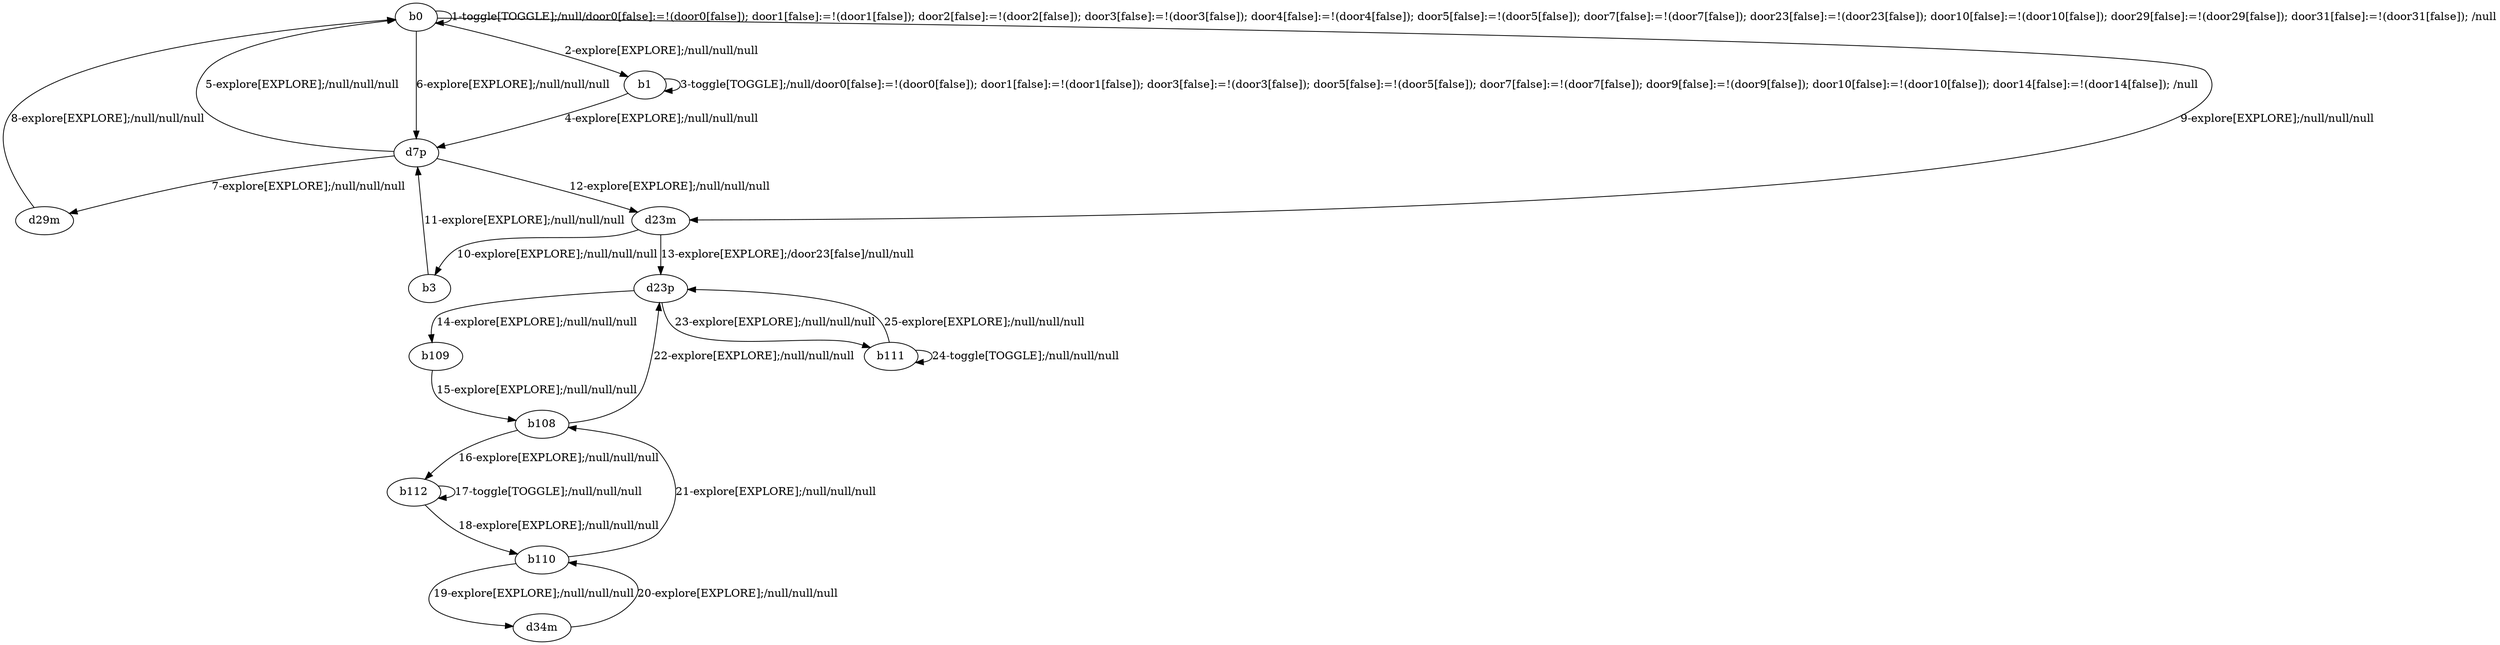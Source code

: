 # Total number of goals covered by this test: 2
# b110 --> d34m
# b112 --> b110

digraph g {
"b0" -> "b0" [label = "1-toggle[TOGGLE];/null/door0[false]:=!(door0[false]); door1[false]:=!(door1[false]); door2[false]:=!(door2[false]); door3[false]:=!(door3[false]); door4[false]:=!(door4[false]); door5[false]:=!(door5[false]); door7[false]:=!(door7[false]); door23[false]:=!(door23[false]); door10[false]:=!(door10[false]); door29[false]:=!(door29[false]); door31[false]:=!(door31[false]); /null"];
"b0" -> "b1" [label = "2-explore[EXPLORE];/null/null/null"];
"b1" -> "b1" [label = "3-toggle[TOGGLE];/null/door0[false]:=!(door0[false]); door1[false]:=!(door1[false]); door3[false]:=!(door3[false]); door5[false]:=!(door5[false]); door7[false]:=!(door7[false]); door9[false]:=!(door9[false]); door10[false]:=!(door10[false]); door14[false]:=!(door14[false]); /null"];
"b1" -> "d7p" [label = "4-explore[EXPLORE];/null/null/null"];
"d7p" -> "b0" [label = "5-explore[EXPLORE];/null/null/null"];
"b0" -> "d7p" [label = "6-explore[EXPLORE];/null/null/null"];
"d7p" -> "d29m" [label = "7-explore[EXPLORE];/null/null/null"];
"d29m" -> "b0" [label = "8-explore[EXPLORE];/null/null/null"];
"b0" -> "d23m" [label = "9-explore[EXPLORE];/null/null/null"];
"d23m" -> "b3" [label = "10-explore[EXPLORE];/null/null/null"];
"b3" -> "d7p" [label = "11-explore[EXPLORE];/null/null/null"];
"d7p" -> "d23m" [label = "12-explore[EXPLORE];/null/null/null"];
"d23m" -> "d23p" [label = "13-explore[EXPLORE];/door23[false]/null/null"];
"d23p" -> "b109" [label = "14-explore[EXPLORE];/null/null/null"];
"b109" -> "b108" [label = "15-explore[EXPLORE];/null/null/null"];
"b108" -> "b112" [label = "16-explore[EXPLORE];/null/null/null"];
"b112" -> "b112" [label = "17-toggle[TOGGLE];/null/null/null"];
"b112" -> "b110" [label = "18-explore[EXPLORE];/null/null/null"];
"b110" -> "d34m" [label = "19-explore[EXPLORE];/null/null/null"];
"d34m" -> "b110" [label = "20-explore[EXPLORE];/null/null/null"];
"b110" -> "b108" [label = "21-explore[EXPLORE];/null/null/null"];
"b108" -> "d23p" [label = "22-explore[EXPLORE];/null/null/null"];
"d23p" -> "b111" [label = "23-explore[EXPLORE];/null/null/null"];
"b111" -> "b111" [label = "24-toggle[TOGGLE];/null/null/null"];
"b111" -> "d23p" [label = "25-explore[EXPLORE];/null/null/null"];
}